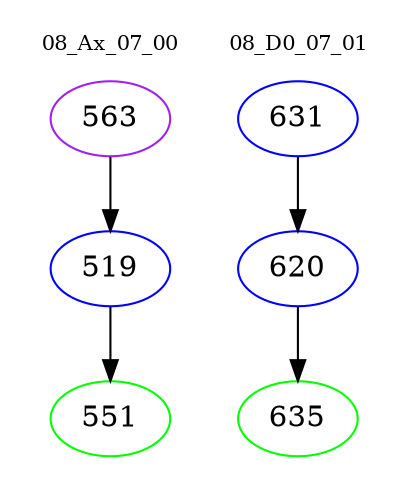 digraph{
subgraph cluster_0 {
color = white
label = "08_Ax_07_00";
fontsize=10;
T0_563 [label="563", color="purple"]
T0_563 -> T0_519 [color="black"]
T0_519 [label="519", color="blue"]
T0_519 -> T0_551 [color="black"]
T0_551 [label="551", color="green"]
}
subgraph cluster_1 {
color = white
label = "08_D0_07_01";
fontsize=10;
T1_631 [label="631", color="blue"]
T1_631 -> T1_620 [color="black"]
T1_620 [label="620", color="blue"]
T1_620 -> T1_635 [color="black"]
T1_635 [label="635", color="green"]
}
}
